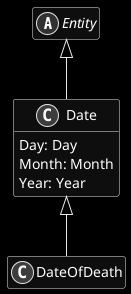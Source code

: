 ﻿@startuml
skinparam monochrome reverse
hide empty members

abstract class Entity {
}

Entity <|-- Date

class Date {
    Day: Day
    Month: Month
    Year: Year
}

Date <|-- DateOfDeath

class DateOfDeath {
}

@enduml
